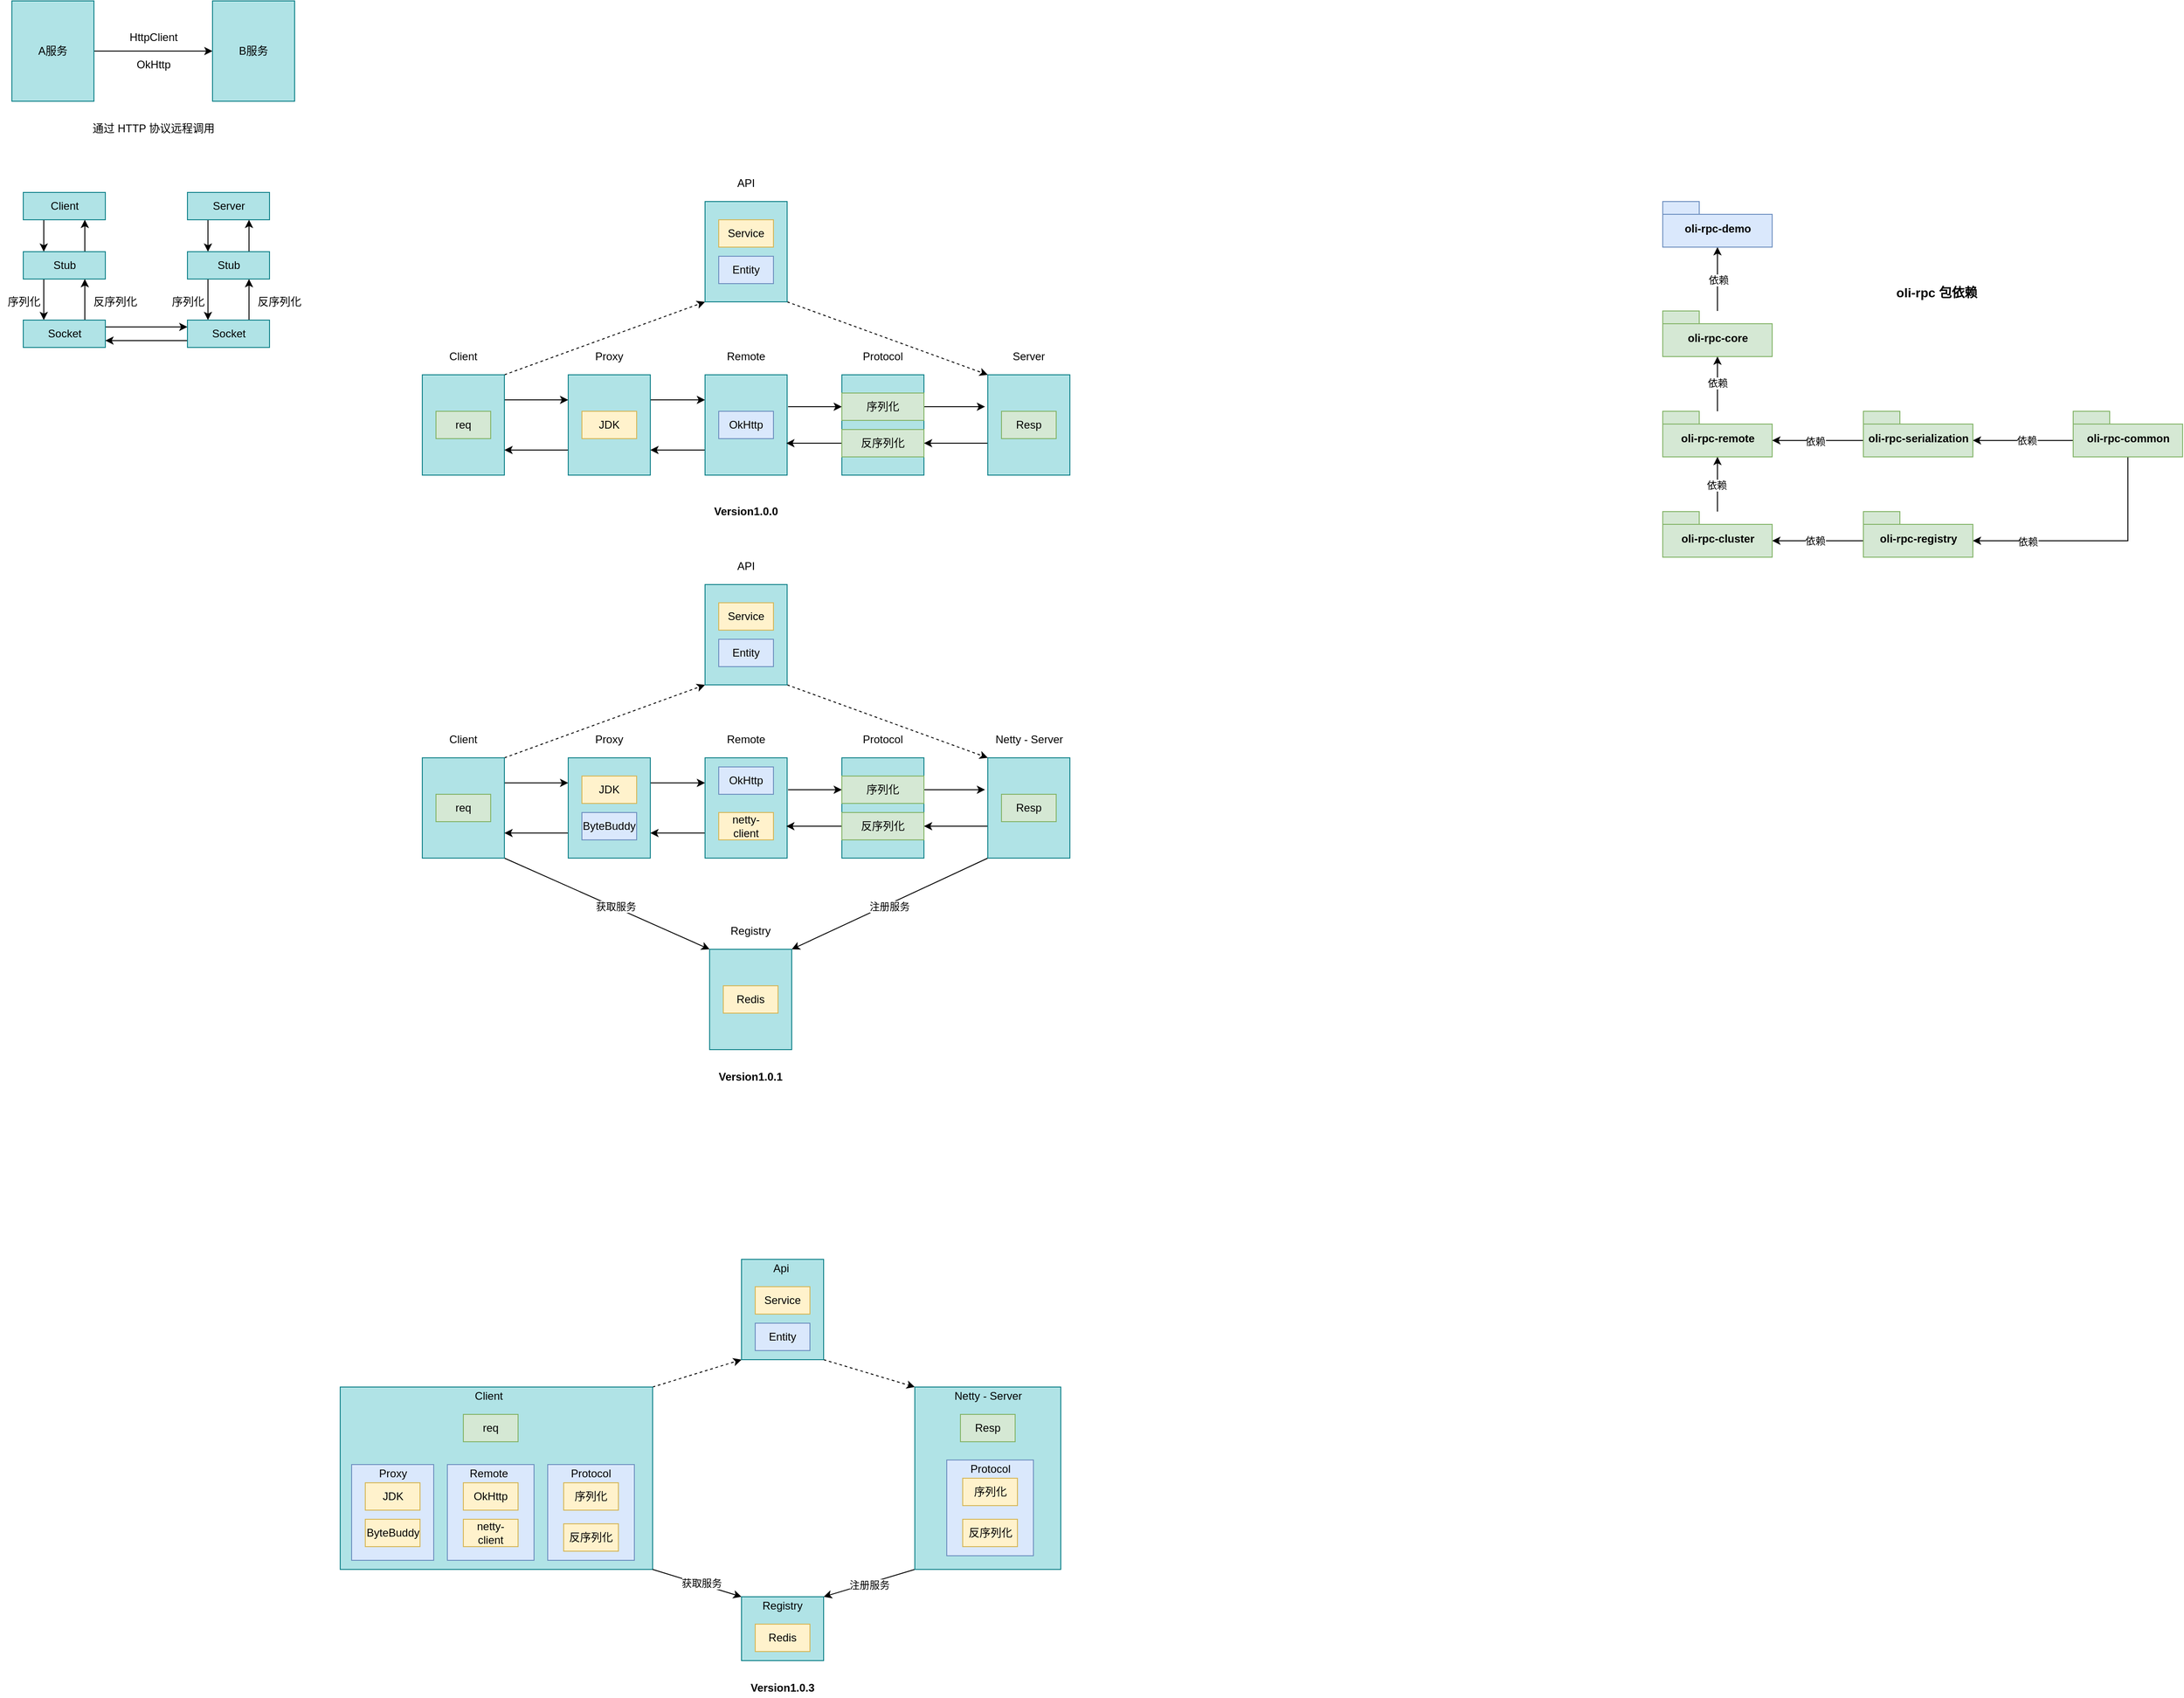 <mxfile version="14.6.13" type="github">
  <diagram id="Ye_1s_PwDqeFsSJ71oEs" name="第 1 页">
    <mxGraphModel dx="4246" dy="620" grid="1" gridSize="10" guides="1" tooltips="1" connect="1" arrows="1" fold="1" page="1" pageScale="1" pageWidth="3300" pageHeight="2339" math="0" shadow="0">
      <root>
        <mxCell id="0" />
        <mxCell id="1" parent="0" />
        <mxCell id="innrkbjN795lYIx9L5WS-31" value="" style="rounded=0;whiteSpace=wrap;html=1;fillColor=#b0e3e6;strokeColor=#0e8088;" parent="1" vertex="1">
          <mxGeometry x="880" y="470" width="90" height="110" as="geometry" />
        </mxCell>
        <mxCell id="innrkbjN795lYIx9L5WS-16" style="edgeStyle=orthogonalEdgeStyle;rounded=0;orthogonalLoop=1;jettySize=auto;html=1;exitX=1;exitY=0.25;exitDx=0;exitDy=0;entryX=0;entryY=0.25;entryDx=0;entryDy=0;" parent="1" source="innrkbjN795lYIx9L5WS-2" target="innrkbjN795lYIx9L5WS-6" edge="1">
          <mxGeometry relative="1" as="geometry" />
        </mxCell>
        <mxCell id="innrkbjN795lYIx9L5WS-51" style="rounded=0;orthogonalLoop=1;jettySize=auto;html=1;exitX=1;exitY=0;exitDx=0;exitDy=0;entryX=0;entryY=1;entryDx=0;entryDy=0;dashed=1;" parent="1" source="innrkbjN795lYIx9L5WS-2" target="innrkbjN795lYIx9L5WS-47" edge="1">
          <mxGeometry relative="1" as="geometry" />
        </mxCell>
        <mxCell id="innrkbjN795lYIx9L5WS-2" value="" style="rounded=0;whiteSpace=wrap;html=1;fillColor=#b0e3e6;strokeColor=#0e8088;" parent="1" vertex="1">
          <mxGeometry x="420" y="470" width="90" height="110" as="geometry" />
        </mxCell>
        <mxCell id="innrkbjN795lYIx9L5WS-4" value="req" style="rounded=0;whiteSpace=wrap;html=1;fillColor=#d5e8d4;strokeColor=#82b366;" parent="1" vertex="1">
          <mxGeometry x="435" y="510" width="60" height="30" as="geometry" />
        </mxCell>
        <mxCell id="innrkbjN795lYIx9L5WS-5" value="Client" style="text;html=1;strokeColor=none;fillColor=none;align=center;verticalAlign=middle;whiteSpace=wrap;rounded=0;" parent="1" vertex="1">
          <mxGeometry x="445" y="440" width="40" height="20" as="geometry" />
        </mxCell>
        <mxCell id="innrkbjN795lYIx9L5WS-17" style="edgeStyle=orthogonalEdgeStyle;rounded=0;orthogonalLoop=1;jettySize=auto;html=1;exitX=1;exitY=0.25;exitDx=0;exitDy=0;entryX=0;entryY=0.25;entryDx=0;entryDy=0;" parent="1" source="innrkbjN795lYIx9L5WS-6" target="innrkbjN795lYIx9L5WS-10" edge="1">
          <mxGeometry relative="1" as="geometry" />
        </mxCell>
        <mxCell id="innrkbjN795lYIx9L5WS-21" style="edgeStyle=orthogonalEdgeStyle;rounded=0;orthogonalLoop=1;jettySize=auto;html=1;exitX=0;exitY=0.75;exitDx=0;exitDy=0;entryX=1;entryY=0.75;entryDx=0;entryDy=0;" parent="1" source="innrkbjN795lYIx9L5WS-6" target="innrkbjN795lYIx9L5WS-2" edge="1">
          <mxGeometry relative="1" as="geometry" />
        </mxCell>
        <mxCell id="innrkbjN795lYIx9L5WS-6" value="" style="rounded=0;whiteSpace=wrap;html=1;fillColor=#b0e3e6;strokeColor=#0e8088;" parent="1" vertex="1">
          <mxGeometry x="580" y="470" width="90" height="110" as="geometry" />
        </mxCell>
        <mxCell id="innrkbjN795lYIx9L5WS-7" value="Proxy" style="text;html=1;strokeColor=none;fillColor=none;align=center;verticalAlign=middle;whiteSpace=wrap;rounded=0;" parent="1" vertex="1">
          <mxGeometry x="605" y="440" width="40" height="20" as="geometry" />
        </mxCell>
        <mxCell id="innrkbjN795lYIx9L5WS-8" value="JDK" style="rounded=0;whiteSpace=wrap;html=1;fillColor=#fff2cc;strokeColor=#d6b656;" parent="1" vertex="1">
          <mxGeometry x="595" y="510" width="60" height="30" as="geometry" />
        </mxCell>
        <mxCell id="innrkbjN795lYIx9L5WS-20" style="edgeStyle=orthogonalEdgeStyle;rounded=0;orthogonalLoop=1;jettySize=auto;html=1;exitX=0;exitY=0.75;exitDx=0;exitDy=0;entryX=1;entryY=0.75;entryDx=0;entryDy=0;" parent="1" source="innrkbjN795lYIx9L5WS-10" target="innrkbjN795lYIx9L5WS-6" edge="1">
          <mxGeometry relative="1" as="geometry" />
        </mxCell>
        <mxCell id="innrkbjN795lYIx9L5WS-33" style="edgeStyle=orthogonalEdgeStyle;rounded=0;orthogonalLoop=1;jettySize=auto;html=1;exitX=1.011;exitY=0.318;exitDx=0;exitDy=0;entryX=0;entryY=0.5;entryDx=0;entryDy=0;exitPerimeter=0;" parent="1" source="innrkbjN795lYIx9L5WS-10" target="innrkbjN795lYIx9L5WS-25" edge="1">
          <mxGeometry relative="1" as="geometry" />
        </mxCell>
        <mxCell id="innrkbjN795lYIx9L5WS-10" value="" style="rounded=0;whiteSpace=wrap;html=1;fillColor=#b0e3e6;strokeColor=#0e8088;" parent="1" vertex="1">
          <mxGeometry x="730" y="470" width="90" height="110" as="geometry" />
        </mxCell>
        <mxCell id="innrkbjN795lYIx9L5WS-11" value="Remote" style="text;html=1;strokeColor=none;fillColor=none;align=center;verticalAlign=middle;whiteSpace=wrap;rounded=0;" parent="1" vertex="1">
          <mxGeometry x="755" y="440" width="40" height="20" as="geometry" />
        </mxCell>
        <mxCell id="innrkbjN795lYIx9L5WS-12" value="OkHttp" style="rounded=0;whiteSpace=wrap;html=1;fillColor=#dae8fc;strokeColor=#6c8ebf;" parent="1" vertex="1">
          <mxGeometry x="745" y="510" width="60" height="30" as="geometry" />
        </mxCell>
        <mxCell id="innrkbjN795lYIx9L5WS-39" style="edgeStyle=orthogonalEdgeStyle;rounded=0;orthogonalLoop=1;jettySize=auto;html=1;exitX=0.011;exitY=0.682;exitDx=0;exitDy=0;entryX=1;entryY=0.5;entryDx=0;entryDy=0;exitPerimeter=0;" parent="1" source="innrkbjN795lYIx9L5WS-13" target="innrkbjN795lYIx9L5WS-26" edge="1">
          <mxGeometry relative="1" as="geometry" />
        </mxCell>
        <mxCell id="innrkbjN795lYIx9L5WS-13" value="" style="rounded=0;whiteSpace=wrap;html=1;fillColor=#b0e3e6;strokeColor=#0e8088;" parent="1" vertex="1">
          <mxGeometry x="1040" y="470" width="90" height="110" as="geometry" />
        </mxCell>
        <mxCell id="innrkbjN795lYIx9L5WS-14" value="Server" style="text;html=1;strokeColor=none;fillColor=none;align=center;verticalAlign=middle;whiteSpace=wrap;rounded=0;" parent="1" vertex="1">
          <mxGeometry x="1065" y="440" width="40" height="20" as="geometry" />
        </mxCell>
        <mxCell id="innrkbjN795lYIx9L5WS-15" value="Resp" style="rounded=0;whiteSpace=wrap;html=1;fillColor=#d5e8d4;strokeColor=#82b366;" parent="1" vertex="1">
          <mxGeometry x="1055" y="510" width="60" height="30" as="geometry" />
        </mxCell>
        <mxCell id="innrkbjN795lYIx9L5WS-40" style="edgeStyle=orthogonalEdgeStyle;rounded=0;orthogonalLoop=1;jettySize=auto;html=1;exitX=1;exitY=0.5;exitDx=0;exitDy=0;entryX=-0.033;entryY=0.318;entryDx=0;entryDy=0;entryPerimeter=0;" parent="1" source="innrkbjN795lYIx9L5WS-25" target="innrkbjN795lYIx9L5WS-13" edge="1">
          <mxGeometry relative="1" as="geometry" />
        </mxCell>
        <mxCell id="innrkbjN795lYIx9L5WS-25" value="序列化" style="rounded=0;whiteSpace=wrap;html=1;fillColor=#d5e8d4;strokeColor=#82b366;" parent="1" vertex="1">
          <mxGeometry x="880" y="490" width="90" height="30" as="geometry" />
        </mxCell>
        <mxCell id="innrkbjN795lYIx9L5WS-36" style="edgeStyle=orthogonalEdgeStyle;rounded=0;orthogonalLoop=1;jettySize=auto;html=1;exitX=0;exitY=0.5;exitDx=0;exitDy=0;entryX=0.989;entryY=0.682;entryDx=0;entryDy=0;entryPerimeter=0;" parent="1" source="innrkbjN795lYIx9L5WS-26" target="innrkbjN795lYIx9L5WS-10" edge="1">
          <mxGeometry relative="1" as="geometry" />
        </mxCell>
        <mxCell id="innrkbjN795lYIx9L5WS-26" value="反序列化" style="rounded=0;whiteSpace=wrap;html=1;fillColor=#d5e8d4;strokeColor=#82b366;" parent="1" vertex="1">
          <mxGeometry x="880" y="530" width="90" height="30" as="geometry" />
        </mxCell>
        <mxCell id="innrkbjN795lYIx9L5WS-41" value="Protocol" style="text;html=1;strokeColor=none;fillColor=none;align=center;verticalAlign=middle;whiteSpace=wrap;rounded=0;" parent="1" vertex="1">
          <mxGeometry x="905" y="440" width="40" height="20" as="geometry" />
        </mxCell>
        <mxCell id="innrkbjN795lYIx9L5WS-42" value="&lt;b&gt;Version1.0.0&lt;/b&gt;" style="text;html=1;strokeColor=none;fillColor=none;align=center;verticalAlign=middle;whiteSpace=wrap;rounded=0;" parent="1" vertex="1">
          <mxGeometry x="740" y="610" width="70" height="20" as="geometry" />
        </mxCell>
        <mxCell id="innrkbjN795lYIx9L5WS-52" style="edgeStyle=none;rounded=0;orthogonalLoop=1;jettySize=auto;html=1;exitX=1;exitY=1;exitDx=0;exitDy=0;entryX=0;entryY=0;entryDx=0;entryDy=0;dashed=1;" parent="1" source="innrkbjN795lYIx9L5WS-47" target="innrkbjN795lYIx9L5WS-13" edge="1">
          <mxGeometry relative="1" as="geometry" />
        </mxCell>
        <mxCell id="innrkbjN795lYIx9L5WS-47" value="" style="rounded=0;whiteSpace=wrap;html=1;fillColor=#b0e3e6;strokeColor=#0e8088;" parent="1" vertex="1">
          <mxGeometry x="730" y="280" width="90" height="110" as="geometry" />
        </mxCell>
        <mxCell id="innrkbjN795lYIx9L5WS-48" value="API" style="text;html=1;strokeColor=none;fillColor=none;align=center;verticalAlign=middle;whiteSpace=wrap;rounded=0;" parent="1" vertex="1">
          <mxGeometry x="755" y="250" width="40" height="20" as="geometry" />
        </mxCell>
        <mxCell id="innrkbjN795lYIx9L5WS-49" value="Service" style="rounded=0;whiteSpace=wrap;html=1;fillColor=#fff2cc;strokeColor=#d6b656;" parent="1" vertex="1">
          <mxGeometry x="745" y="300" width="60" height="30" as="geometry" />
        </mxCell>
        <mxCell id="innrkbjN795lYIx9L5WS-50" value="Entity" style="rounded=0;whiteSpace=wrap;html=1;fillColor=#dae8fc;strokeColor=#6c8ebf;" parent="1" vertex="1">
          <mxGeometry x="745" y="340" width="60" height="30" as="geometry" />
        </mxCell>
        <mxCell id="innrkbjN795lYIx9L5WS-53" value="" style="rounded=0;whiteSpace=wrap;html=1;fillColor=#b0e3e6;strokeColor=#0e8088;" parent="1" vertex="1">
          <mxGeometry x="880" y="890" width="90" height="110" as="geometry" />
        </mxCell>
        <mxCell id="innrkbjN795lYIx9L5WS-54" style="edgeStyle=orthogonalEdgeStyle;rounded=0;orthogonalLoop=1;jettySize=auto;html=1;exitX=1;exitY=0.25;exitDx=0;exitDy=0;entryX=0;entryY=0.25;entryDx=0;entryDy=0;" parent="1" source="innrkbjN795lYIx9L5WS-56" target="innrkbjN795lYIx9L5WS-61" edge="1">
          <mxGeometry relative="1" as="geometry" />
        </mxCell>
        <mxCell id="innrkbjN795lYIx9L5WS-55" style="rounded=0;orthogonalLoop=1;jettySize=auto;html=1;exitX=1;exitY=0;exitDx=0;exitDy=0;entryX=0;entryY=1;entryDx=0;entryDy=0;dashed=1;" parent="1" source="innrkbjN795lYIx9L5WS-56" target="innrkbjN795lYIx9L5WS-80" edge="1">
          <mxGeometry relative="1" as="geometry" />
        </mxCell>
        <mxCell id="innrkbjN795lYIx9L5WS-95" style="edgeStyle=none;rounded=0;orthogonalLoop=1;jettySize=auto;html=1;exitX=1;exitY=1;exitDx=0;exitDy=0;entryX=0;entryY=0;entryDx=0;entryDy=0;" parent="1" source="innrkbjN795lYIx9L5WS-56" target="innrkbjN795lYIx9L5WS-84" edge="1">
          <mxGeometry relative="1" as="geometry" />
        </mxCell>
        <mxCell id="innrkbjN795lYIx9L5WS-96" value="获取服务" style="edgeLabel;html=1;align=center;verticalAlign=middle;resizable=0;points=[];" parent="innrkbjN795lYIx9L5WS-95" vertex="1" connectable="0">
          <mxGeometry x="0.08" y="1" relative="1" as="geometry">
            <mxPoint as="offset" />
          </mxGeometry>
        </mxCell>
        <mxCell id="innrkbjN795lYIx9L5WS-56" value="" style="rounded=0;whiteSpace=wrap;html=1;fillColor=#b0e3e6;strokeColor=#0e8088;" parent="1" vertex="1">
          <mxGeometry x="420" y="890" width="90" height="110" as="geometry" />
        </mxCell>
        <mxCell id="innrkbjN795lYIx9L5WS-57" value="req" style="rounded=0;whiteSpace=wrap;html=1;fillColor=#d5e8d4;strokeColor=#82b366;" parent="1" vertex="1">
          <mxGeometry x="435" y="930" width="60" height="30" as="geometry" />
        </mxCell>
        <mxCell id="innrkbjN795lYIx9L5WS-58" value="Client" style="text;html=1;strokeColor=none;fillColor=none;align=center;verticalAlign=middle;whiteSpace=wrap;rounded=0;" parent="1" vertex="1">
          <mxGeometry x="445" y="860" width="40" height="20" as="geometry" />
        </mxCell>
        <mxCell id="innrkbjN795lYIx9L5WS-59" style="edgeStyle=orthogonalEdgeStyle;rounded=0;orthogonalLoop=1;jettySize=auto;html=1;exitX=1;exitY=0.25;exitDx=0;exitDy=0;entryX=0;entryY=0.25;entryDx=0;entryDy=0;" parent="1" source="innrkbjN795lYIx9L5WS-61" target="innrkbjN795lYIx9L5WS-66" edge="1">
          <mxGeometry relative="1" as="geometry" />
        </mxCell>
        <mxCell id="innrkbjN795lYIx9L5WS-60" style="edgeStyle=orthogonalEdgeStyle;rounded=0;orthogonalLoop=1;jettySize=auto;html=1;exitX=0;exitY=0.75;exitDx=0;exitDy=0;entryX=1;entryY=0.75;entryDx=0;entryDy=0;" parent="1" source="innrkbjN795lYIx9L5WS-61" target="innrkbjN795lYIx9L5WS-56" edge="1">
          <mxGeometry relative="1" as="geometry" />
        </mxCell>
        <mxCell id="innrkbjN795lYIx9L5WS-61" value="" style="rounded=0;whiteSpace=wrap;html=1;fillColor=#b0e3e6;strokeColor=#0e8088;" parent="1" vertex="1">
          <mxGeometry x="580" y="890" width="90" height="110" as="geometry" />
        </mxCell>
        <mxCell id="innrkbjN795lYIx9L5WS-62" value="Proxy" style="text;html=1;strokeColor=none;fillColor=none;align=center;verticalAlign=middle;whiteSpace=wrap;rounded=0;" parent="1" vertex="1">
          <mxGeometry x="605" y="860" width="40" height="20" as="geometry" />
        </mxCell>
        <mxCell id="innrkbjN795lYIx9L5WS-63" value="JDK" style="rounded=0;whiteSpace=wrap;html=1;fillColor=#fff2cc;strokeColor=#d6b656;" parent="1" vertex="1">
          <mxGeometry x="595" y="910" width="60" height="30" as="geometry" />
        </mxCell>
        <mxCell id="innrkbjN795lYIx9L5WS-64" style="edgeStyle=orthogonalEdgeStyle;rounded=0;orthogonalLoop=1;jettySize=auto;html=1;exitX=0;exitY=0.75;exitDx=0;exitDy=0;entryX=1;entryY=0.75;entryDx=0;entryDy=0;" parent="1" source="innrkbjN795lYIx9L5WS-66" target="innrkbjN795lYIx9L5WS-61" edge="1">
          <mxGeometry relative="1" as="geometry" />
        </mxCell>
        <mxCell id="innrkbjN795lYIx9L5WS-65" style="edgeStyle=orthogonalEdgeStyle;rounded=0;orthogonalLoop=1;jettySize=auto;html=1;exitX=1.011;exitY=0.318;exitDx=0;exitDy=0;entryX=0;entryY=0.5;entryDx=0;entryDy=0;exitPerimeter=0;" parent="1" source="innrkbjN795lYIx9L5WS-66" target="innrkbjN795lYIx9L5WS-74" edge="1">
          <mxGeometry relative="1" as="geometry" />
        </mxCell>
        <mxCell id="innrkbjN795lYIx9L5WS-66" value="" style="rounded=0;whiteSpace=wrap;html=1;fillColor=#b0e3e6;strokeColor=#0e8088;" parent="1" vertex="1">
          <mxGeometry x="730" y="890" width="90" height="110" as="geometry" />
        </mxCell>
        <mxCell id="innrkbjN795lYIx9L5WS-67" value="Remote" style="text;html=1;strokeColor=none;fillColor=none;align=center;verticalAlign=middle;whiteSpace=wrap;rounded=0;" parent="1" vertex="1">
          <mxGeometry x="755" y="860" width="40" height="20" as="geometry" />
        </mxCell>
        <mxCell id="innrkbjN795lYIx9L5WS-68" value="OkHttp" style="rounded=0;whiteSpace=wrap;html=1;fillColor=#dae8fc;strokeColor=#6c8ebf;" parent="1" vertex="1">
          <mxGeometry x="745" y="900" width="60" height="30" as="geometry" />
        </mxCell>
        <mxCell id="innrkbjN795lYIx9L5WS-69" style="edgeStyle=orthogonalEdgeStyle;rounded=0;orthogonalLoop=1;jettySize=auto;html=1;exitX=0.011;exitY=0.682;exitDx=0;exitDy=0;entryX=1;entryY=0.5;entryDx=0;entryDy=0;exitPerimeter=0;" parent="1" source="innrkbjN795lYIx9L5WS-70" target="innrkbjN795lYIx9L5WS-76" edge="1">
          <mxGeometry relative="1" as="geometry" />
        </mxCell>
        <mxCell id="innrkbjN795lYIx9L5WS-88" style="edgeStyle=none;rounded=0;orthogonalLoop=1;jettySize=auto;html=1;exitX=0;exitY=1;exitDx=0;exitDy=0;entryX=1;entryY=0;entryDx=0;entryDy=0;" parent="1" source="innrkbjN795lYIx9L5WS-70" target="innrkbjN795lYIx9L5WS-84" edge="1">
          <mxGeometry relative="1" as="geometry" />
        </mxCell>
        <mxCell id="innrkbjN795lYIx9L5WS-89" value="注册服务" style="edgeLabel;html=1;align=center;verticalAlign=middle;resizable=0;points=[];" parent="innrkbjN795lYIx9L5WS-88" vertex="1" connectable="0">
          <mxGeometry x="0.011" y="2" relative="1" as="geometry">
            <mxPoint as="offset" />
          </mxGeometry>
        </mxCell>
        <mxCell id="innrkbjN795lYIx9L5WS-70" value="" style="rounded=0;whiteSpace=wrap;html=1;fillColor=#b0e3e6;strokeColor=#0e8088;" parent="1" vertex="1">
          <mxGeometry x="1040" y="890" width="90" height="110" as="geometry" />
        </mxCell>
        <mxCell id="innrkbjN795lYIx9L5WS-71" value="Netty - Server" style="text;html=1;strokeColor=none;fillColor=none;align=center;verticalAlign=middle;whiteSpace=wrap;rounded=0;" parent="1" vertex="1">
          <mxGeometry x="1027.5" y="860" width="115" height="20" as="geometry" />
        </mxCell>
        <mxCell id="innrkbjN795lYIx9L5WS-72" value="Resp" style="rounded=0;whiteSpace=wrap;html=1;fillColor=#d5e8d4;strokeColor=#82b366;" parent="1" vertex="1">
          <mxGeometry x="1055" y="930" width="60" height="30" as="geometry" />
        </mxCell>
        <mxCell id="innrkbjN795lYIx9L5WS-73" style="edgeStyle=orthogonalEdgeStyle;rounded=0;orthogonalLoop=1;jettySize=auto;html=1;exitX=1;exitY=0.5;exitDx=0;exitDy=0;entryX=-0.033;entryY=0.318;entryDx=0;entryDy=0;entryPerimeter=0;" parent="1" source="innrkbjN795lYIx9L5WS-74" target="innrkbjN795lYIx9L5WS-70" edge="1">
          <mxGeometry relative="1" as="geometry" />
        </mxCell>
        <mxCell id="innrkbjN795lYIx9L5WS-74" value="序列化" style="rounded=0;whiteSpace=wrap;html=1;fillColor=#d5e8d4;strokeColor=#82b366;" parent="1" vertex="1">
          <mxGeometry x="880" y="910" width="90" height="30" as="geometry" />
        </mxCell>
        <mxCell id="innrkbjN795lYIx9L5WS-75" style="edgeStyle=orthogonalEdgeStyle;rounded=0;orthogonalLoop=1;jettySize=auto;html=1;exitX=0;exitY=0.5;exitDx=0;exitDy=0;entryX=0.989;entryY=0.682;entryDx=0;entryDy=0;entryPerimeter=0;" parent="1" source="innrkbjN795lYIx9L5WS-76" target="innrkbjN795lYIx9L5WS-66" edge="1">
          <mxGeometry relative="1" as="geometry" />
        </mxCell>
        <mxCell id="innrkbjN795lYIx9L5WS-76" value="反序列化" style="rounded=0;whiteSpace=wrap;html=1;fillColor=#d5e8d4;strokeColor=#82b366;" parent="1" vertex="1">
          <mxGeometry x="880" y="950" width="90" height="30" as="geometry" />
        </mxCell>
        <mxCell id="innrkbjN795lYIx9L5WS-77" value="Protocol" style="text;html=1;strokeColor=none;fillColor=none;align=center;verticalAlign=middle;whiteSpace=wrap;rounded=0;" parent="1" vertex="1">
          <mxGeometry x="905" y="860" width="40" height="20" as="geometry" />
        </mxCell>
        <mxCell id="innrkbjN795lYIx9L5WS-78" value="&lt;b&gt;Version1.0.1&lt;/b&gt;" style="text;html=1;strokeColor=none;fillColor=none;align=center;verticalAlign=middle;whiteSpace=wrap;rounded=0;" parent="1" vertex="1">
          <mxGeometry x="745" y="1230" width="70" height="20" as="geometry" />
        </mxCell>
        <mxCell id="innrkbjN795lYIx9L5WS-79" style="edgeStyle=none;rounded=0;orthogonalLoop=1;jettySize=auto;html=1;exitX=1;exitY=1;exitDx=0;exitDy=0;entryX=0;entryY=0;entryDx=0;entryDy=0;dashed=1;" parent="1" source="innrkbjN795lYIx9L5WS-80" target="innrkbjN795lYIx9L5WS-70" edge="1">
          <mxGeometry relative="1" as="geometry" />
        </mxCell>
        <mxCell id="innrkbjN795lYIx9L5WS-80" value="" style="rounded=0;whiteSpace=wrap;html=1;fillColor=#b0e3e6;strokeColor=#0e8088;" parent="1" vertex="1">
          <mxGeometry x="730" y="700" width="90" height="110" as="geometry" />
        </mxCell>
        <mxCell id="innrkbjN795lYIx9L5WS-81" value="API" style="text;html=1;strokeColor=none;fillColor=none;align=center;verticalAlign=middle;whiteSpace=wrap;rounded=0;" parent="1" vertex="1">
          <mxGeometry x="755" y="670" width="40" height="20" as="geometry" />
        </mxCell>
        <mxCell id="innrkbjN795lYIx9L5WS-82" value="Service" style="rounded=0;whiteSpace=wrap;html=1;fillColor=#fff2cc;strokeColor=#d6b656;" parent="1" vertex="1">
          <mxGeometry x="745" y="720" width="60" height="30" as="geometry" />
        </mxCell>
        <mxCell id="innrkbjN795lYIx9L5WS-83" value="Entity" style="rounded=0;whiteSpace=wrap;html=1;fillColor=#dae8fc;strokeColor=#6c8ebf;" parent="1" vertex="1">
          <mxGeometry x="745" y="760" width="60" height="30" as="geometry" />
        </mxCell>
        <mxCell id="innrkbjN795lYIx9L5WS-84" value="" style="rounded=0;whiteSpace=wrap;html=1;fillColor=#b0e3e6;strokeColor=#0e8088;" parent="1" vertex="1">
          <mxGeometry x="735" y="1100" width="90" height="110" as="geometry" />
        </mxCell>
        <mxCell id="innrkbjN795lYIx9L5WS-85" value="Redis" style="rounded=0;whiteSpace=wrap;html=1;fillColor=#fff2cc;strokeColor=#d6b656;" parent="1" vertex="1">
          <mxGeometry x="750" y="1140" width="60" height="30" as="geometry" />
        </mxCell>
        <mxCell id="innrkbjN795lYIx9L5WS-87" value="Registry" style="text;html=1;strokeColor=none;fillColor=none;align=center;verticalAlign=middle;whiteSpace=wrap;rounded=0;" parent="1" vertex="1">
          <mxGeometry x="760" y="1070" width="40" height="20" as="geometry" />
        </mxCell>
        <mxCell id="Kn4_Spqop4wsT_ZjCutp-1" value="ByteBuddy" style="rounded=0;whiteSpace=wrap;html=1;fillColor=#dae8fc;strokeColor=#6c8ebf;" parent="1" vertex="1">
          <mxGeometry x="595" y="950" width="60" height="30" as="geometry" />
        </mxCell>
        <mxCell id="7a_XVVSUZz2fKaup08TQ-1" value="netty-client" style="rounded=0;whiteSpace=wrap;html=1;fillColor=#fff2cc;strokeColor=#d6b656;" parent="1" vertex="1">
          <mxGeometry x="745" y="950" width="60" height="30" as="geometry" />
        </mxCell>
        <mxCell id="QBaWxaclSvjvocaoikl4-3" style="rounded=0;orthogonalLoop=1;jettySize=auto;html=1;exitX=1;exitY=0;exitDx=0;exitDy=0;entryX=0;entryY=1;entryDx=0;entryDy=0;dashed=1;" parent="1" source="QBaWxaclSvjvocaoikl4-6" target="QBaWxaclSvjvocaoikl4-32" edge="1">
          <mxGeometry relative="1" as="geometry" />
        </mxCell>
        <mxCell id="QBaWxaclSvjvocaoikl4-20" style="edgeStyle=none;rounded=0;orthogonalLoop=1;jettySize=auto;html=1;exitX=0;exitY=1;exitDx=0;exitDy=0;entryX=1;entryY=0;entryDx=0;entryDy=0;" parent="1" source="QBaWxaclSvjvocaoikl4-22" target="QBaWxaclSvjvocaoikl4-35" edge="1">
          <mxGeometry relative="1" as="geometry" />
        </mxCell>
        <mxCell id="QBaWxaclSvjvocaoikl4-21" value="注册服务" style="edgeLabel;html=1;align=center;verticalAlign=middle;resizable=0;points=[];" parent="QBaWxaclSvjvocaoikl4-20" vertex="1" connectable="0">
          <mxGeometry x="0.011" y="2" relative="1" as="geometry">
            <mxPoint as="offset" />
          </mxGeometry>
        </mxCell>
        <mxCell id="QBaWxaclSvjvocaoikl4-30" value="&lt;b&gt;Version1.0.3&lt;/b&gt;" style="text;html=1;strokeColor=none;fillColor=none;align=center;verticalAlign=middle;whiteSpace=wrap;rounded=0;" parent="1" vertex="1">
          <mxGeometry x="780" y="1900" width="70" height="20" as="geometry" />
        </mxCell>
        <mxCell id="QBaWxaclSvjvocaoikl4-31" style="edgeStyle=none;rounded=0;orthogonalLoop=1;jettySize=auto;html=1;exitX=1;exitY=1;exitDx=0;exitDy=0;entryX=0;entryY=0;entryDx=0;entryDy=0;dashed=1;" parent="1" source="QBaWxaclSvjvocaoikl4-32" target="QBaWxaclSvjvocaoikl4-22" edge="1">
          <mxGeometry relative="1" as="geometry" />
        </mxCell>
        <mxCell id="QBaWxaclSvjvocaoikl4-52" value="" style="group" parent="1" vertex="1" connectable="0">
          <mxGeometry x="330" y="1580" width="342.5" height="200" as="geometry" />
        </mxCell>
        <mxCell id="QBaWxaclSvjvocaoikl4-6" value="" style="rounded=0;whiteSpace=wrap;html=1;fillColor=#b0e3e6;strokeColor=#0e8088;" parent="QBaWxaclSvjvocaoikl4-52" vertex="1">
          <mxGeometry width="342.5" height="200" as="geometry" />
        </mxCell>
        <mxCell id="QBaWxaclSvjvocaoikl4-7" value="req" style="rounded=0;whiteSpace=wrap;html=1;fillColor=#d5e8d4;strokeColor=#82b366;" parent="QBaWxaclSvjvocaoikl4-52" vertex="1">
          <mxGeometry x="135" y="30" width="60" height="30" as="geometry" />
        </mxCell>
        <mxCell id="QBaWxaclSvjvocaoikl4-8" value="Client" style="text;html=1;strokeColor=none;fillColor=none;align=center;verticalAlign=middle;whiteSpace=wrap;rounded=0;" parent="QBaWxaclSvjvocaoikl4-52" vertex="1">
          <mxGeometry x="142.5" width="40" height="20" as="geometry" />
        </mxCell>
        <mxCell id="QBaWxaclSvjvocaoikl4-11" value="" style="rounded=0;whiteSpace=wrap;html=1;fillColor=#dae8fc;strokeColor=#6c8ebf;" parent="QBaWxaclSvjvocaoikl4-52" vertex="1">
          <mxGeometry x="12.5" y="85" width="90" height="105" as="geometry" />
        </mxCell>
        <mxCell id="QBaWxaclSvjvocaoikl4-12" value="Proxy" style="text;html=1;strokeColor=none;fillColor=none;align=center;verticalAlign=middle;whiteSpace=wrap;rounded=0;" parent="QBaWxaclSvjvocaoikl4-52" vertex="1">
          <mxGeometry x="37.5" y="85" width="40" height="20" as="geometry" />
        </mxCell>
        <mxCell id="QBaWxaclSvjvocaoikl4-13" value="JDK" style="rounded=0;whiteSpace=wrap;html=1;fillColor=#fff2cc;strokeColor=#d6b656;" parent="QBaWxaclSvjvocaoikl4-52" vertex="1">
          <mxGeometry x="27.5" y="105" width="60" height="30" as="geometry" />
        </mxCell>
        <mxCell id="QBaWxaclSvjvocaoikl4-16" value="" style="rounded=0;whiteSpace=wrap;html=1;fillColor=#dae8fc;strokeColor=#6c8ebf;" parent="QBaWxaclSvjvocaoikl4-52" vertex="1">
          <mxGeometry x="117.5" y="85" width="95" height="105" as="geometry" />
        </mxCell>
        <mxCell id="QBaWxaclSvjvocaoikl4-17" value="Remote" style="text;html=1;strokeColor=none;fillColor=none;align=center;verticalAlign=middle;whiteSpace=wrap;rounded=0;" parent="QBaWxaclSvjvocaoikl4-52" vertex="1">
          <mxGeometry x="142.5" y="85" width="40" height="20" as="geometry" />
        </mxCell>
        <mxCell id="QBaWxaclSvjvocaoikl4-18" value="OkHttp" style="rounded=0;whiteSpace=wrap;html=1;fillColor=#fff2cc;strokeColor=#d6b656;" parent="QBaWxaclSvjvocaoikl4-52" vertex="1">
          <mxGeometry x="135" y="105" width="60" height="30" as="geometry" />
        </mxCell>
        <mxCell id="QBaWxaclSvjvocaoikl4-38" value="ByteBuddy" style="rounded=0;whiteSpace=wrap;html=1;fillColor=#fff2cc;strokeColor=#d6b656;" parent="QBaWxaclSvjvocaoikl4-52" vertex="1">
          <mxGeometry x="27.5" y="145" width="60" height="30" as="geometry" />
        </mxCell>
        <mxCell id="QBaWxaclSvjvocaoikl4-39" value="netty-client" style="rounded=0;whiteSpace=wrap;html=1;fillColor=#fff2cc;strokeColor=#d6b656;" parent="QBaWxaclSvjvocaoikl4-52" vertex="1">
          <mxGeometry x="135" y="145" width="60" height="30" as="geometry" />
        </mxCell>
        <mxCell id="QBaWxaclSvjvocaoikl4-51" value="" style="group" parent="QBaWxaclSvjvocaoikl4-52" vertex="1" connectable="0">
          <mxGeometry x="227.5" y="85" width="95" height="105" as="geometry" />
        </mxCell>
        <mxCell id="QBaWxaclSvjvocaoikl4-48" value="" style="rounded=0;whiteSpace=wrap;html=1;fillColor=#dae8fc;strokeColor=#6c8ebf;" parent="QBaWxaclSvjvocaoikl4-51" vertex="1">
          <mxGeometry width="95" height="105" as="geometry" />
        </mxCell>
        <mxCell id="QBaWxaclSvjvocaoikl4-49" value="序列化" style="rounded=0;whiteSpace=wrap;html=1;fillColor=#fff2cc;strokeColor=#d6b656;" parent="QBaWxaclSvjvocaoikl4-51" vertex="1">
          <mxGeometry x="17.5" y="20" width="60" height="30" as="geometry" />
        </mxCell>
        <mxCell id="QBaWxaclSvjvocaoikl4-50" value="反序列化" style="rounded=0;whiteSpace=wrap;html=1;fillColor=#fff2cc;strokeColor=#d6b656;" parent="QBaWxaclSvjvocaoikl4-51" vertex="1">
          <mxGeometry x="17.5" y="65" width="60" height="30" as="geometry" />
        </mxCell>
        <mxCell id="QBaWxaclSvjvocaoikl4-47" value="Protocol" style="text;html=1;strokeColor=none;fillColor=none;align=center;verticalAlign=middle;whiteSpace=wrap;rounded=0;" parent="QBaWxaclSvjvocaoikl4-51" vertex="1">
          <mxGeometry x="27.5" width="40" height="20" as="geometry" />
        </mxCell>
        <mxCell id="QBaWxaclSvjvocaoikl4-4" style="edgeStyle=none;rounded=0;orthogonalLoop=1;jettySize=auto;html=1;exitX=1;exitY=1;exitDx=0;exitDy=0;entryX=0;entryY=0;entryDx=0;entryDy=0;" parent="1" source="QBaWxaclSvjvocaoikl4-6" target="QBaWxaclSvjvocaoikl4-35" edge="1">
          <mxGeometry relative="1" as="geometry" />
        </mxCell>
        <mxCell id="QBaWxaclSvjvocaoikl4-5" value="获取服务" style="edgeLabel;html=1;align=center;verticalAlign=middle;resizable=0;points=[];" parent="QBaWxaclSvjvocaoikl4-4" vertex="1" connectable="0">
          <mxGeometry x="0.08" y="1" relative="1" as="geometry">
            <mxPoint as="offset" />
          </mxGeometry>
        </mxCell>
        <mxCell id="QBaWxaclSvjvocaoikl4-59" value="" style="group" parent="1" vertex="1" connectable="0">
          <mxGeometry x="960" y="1580" width="160" height="200" as="geometry" />
        </mxCell>
        <mxCell id="QBaWxaclSvjvocaoikl4-22" value="" style="rounded=0;whiteSpace=wrap;html=1;fillColor=#b0e3e6;strokeColor=#0e8088;" parent="QBaWxaclSvjvocaoikl4-59" vertex="1">
          <mxGeometry width="160" height="200" as="geometry" />
        </mxCell>
        <mxCell id="QBaWxaclSvjvocaoikl4-23" value="Netty - Server" style="text;html=1;strokeColor=none;fillColor=none;align=center;verticalAlign=middle;whiteSpace=wrap;rounded=0;" parent="QBaWxaclSvjvocaoikl4-59" vertex="1">
          <mxGeometry x="22.5" width="115" height="20" as="geometry" />
        </mxCell>
        <mxCell id="QBaWxaclSvjvocaoikl4-24" value="Resp" style="rounded=0;whiteSpace=wrap;html=1;fillColor=#d5e8d4;strokeColor=#82b366;" parent="QBaWxaclSvjvocaoikl4-59" vertex="1">
          <mxGeometry x="50" y="30" width="60" height="30" as="geometry" />
        </mxCell>
        <mxCell id="QBaWxaclSvjvocaoikl4-54" value="" style="group" parent="QBaWxaclSvjvocaoikl4-59" vertex="1" connectable="0">
          <mxGeometry x="35" y="80" width="95" height="105" as="geometry" />
        </mxCell>
        <mxCell id="QBaWxaclSvjvocaoikl4-55" value="" style="rounded=0;whiteSpace=wrap;html=1;fillColor=#dae8fc;strokeColor=#6c8ebf;" parent="QBaWxaclSvjvocaoikl4-54" vertex="1">
          <mxGeometry width="95" height="105" as="geometry" />
        </mxCell>
        <mxCell id="QBaWxaclSvjvocaoikl4-56" value="序列化" style="rounded=0;whiteSpace=wrap;html=1;fillColor=#fff2cc;strokeColor=#d6b656;" parent="QBaWxaclSvjvocaoikl4-54" vertex="1">
          <mxGeometry x="17.5" y="20" width="60" height="30" as="geometry" />
        </mxCell>
        <mxCell id="QBaWxaclSvjvocaoikl4-57" value="反序列化" style="rounded=0;whiteSpace=wrap;html=1;fillColor=#fff2cc;strokeColor=#d6b656;" parent="QBaWxaclSvjvocaoikl4-54" vertex="1">
          <mxGeometry x="17.5" y="65" width="60" height="30" as="geometry" />
        </mxCell>
        <mxCell id="QBaWxaclSvjvocaoikl4-58" value="Protocol" style="text;html=1;strokeColor=none;fillColor=none;align=center;verticalAlign=middle;whiteSpace=wrap;rounded=0;" parent="QBaWxaclSvjvocaoikl4-54" vertex="1">
          <mxGeometry x="27.5" width="40" height="20" as="geometry" />
        </mxCell>
        <mxCell id="QBaWxaclSvjvocaoikl4-61" value="" style="group" parent="1" vertex="1" connectable="0">
          <mxGeometry x="770" y="1440" width="90" height="110" as="geometry" />
        </mxCell>
        <mxCell id="QBaWxaclSvjvocaoikl4-32" value="" style="rounded=0;whiteSpace=wrap;html=1;fillColor=#b0e3e6;strokeColor=#0e8088;" parent="QBaWxaclSvjvocaoikl4-61" vertex="1">
          <mxGeometry width="90" height="110" as="geometry" />
        </mxCell>
        <mxCell id="QBaWxaclSvjvocaoikl4-33" value="Service" style="rounded=0;whiteSpace=wrap;html=1;fillColor=#fff2cc;strokeColor=#d6b656;" parent="QBaWxaclSvjvocaoikl4-61" vertex="1">
          <mxGeometry x="15" y="30" width="60" height="30" as="geometry" />
        </mxCell>
        <mxCell id="QBaWxaclSvjvocaoikl4-34" value="Entity" style="rounded=0;whiteSpace=wrap;html=1;fillColor=#dae8fc;strokeColor=#6c8ebf;" parent="QBaWxaclSvjvocaoikl4-61" vertex="1">
          <mxGeometry x="15" y="70" width="60" height="30" as="geometry" />
        </mxCell>
        <mxCell id="QBaWxaclSvjvocaoikl4-60" value="Api" style="text;html=1;align=center;verticalAlign=middle;resizable=0;points=[];autosize=1;strokeColor=none;" parent="QBaWxaclSvjvocaoikl4-61" vertex="1">
          <mxGeometry x="27.5" width="30" height="20" as="geometry" />
        </mxCell>
        <mxCell id="QBaWxaclSvjvocaoikl4-62" value="" style="group" parent="1" vertex="1" connectable="0">
          <mxGeometry x="770" y="1810" width="90" height="70" as="geometry" />
        </mxCell>
        <mxCell id="QBaWxaclSvjvocaoikl4-35" value="" style="rounded=0;whiteSpace=wrap;html=1;fillColor=#b0e3e6;strokeColor=#0e8088;" parent="QBaWxaclSvjvocaoikl4-62" vertex="1">
          <mxGeometry width="90" height="70" as="geometry" />
        </mxCell>
        <mxCell id="QBaWxaclSvjvocaoikl4-36" value="Redis" style="rounded=0;whiteSpace=wrap;html=1;fillColor=#fff2cc;strokeColor=#d6b656;" parent="QBaWxaclSvjvocaoikl4-62" vertex="1">
          <mxGeometry x="15" y="30" width="60" height="30" as="geometry" />
        </mxCell>
        <mxCell id="QBaWxaclSvjvocaoikl4-37" value="Registry" style="text;html=1;strokeColor=none;fillColor=none;align=center;verticalAlign=middle;whiteSpace=wrap;rounded=0;" parent="QBaWxaclSvjvocaoikl4-62" vertex="1">
          <mxGeometry x="25" width="40" height="20" as="geometry" />
        </mxCell>
        <mxCell id="VZpGVQRT_bhyU681DGQQ-1" style="edgeStyle=orthogonalEdgeStyle;rounded=0;orthogonalLoop=1;jettySize=auto;html=1;exitX=0;exitY=0;exitDx=0;exitDy=32;exitPerimeter=0;entryX=0;entryY=0;entryDx=120;entryDy=32;entryPerimeter=0;" parent="1" source="imjMCaDLdFiwxpezGP4K-6" target="imjMCaDLdFiwxpezGP4K-11" edge="1">
          <mxGeometry relative="1" as="geometry" />
        </mxCell>
        <mxCell id="VZpGVQRT_bhyU681DGQQ-2" value="依赖" style="edgeLabel;html=1;align=center;verticalAlign=middle;resizable=0;points=[];" parent="VZpGVQRT_bhyU681DGQQ-1" vertex="1" connectable="0">
          <mxGeometry x="-0.073" relative="1" as="geometry">
            <mxPoint as="offset" />
          </mxGeometry>
        </mxCell>
        <mxCell id="NrgqG0q5ohJ4NwaWH3RY-4" style="edgeStyle=orthogonalEdgeStyle;rounded=0;orthogonalLoop=1;jettySize=auto;html=1;entryX=0;entryY=0;entryDx=120;entryDy=32;entryPerimeter=0;" edge="1" parent="1" source="imjMCaDLdFiwxpezGP4K-6" target="imjMCaDLdFiwxpezGP4K-9">
          <mxGeometry relative="1" as="geometry">
            <Array as="points">
              <mxPoint x="2290" y="652" />
            </Array>
          </mxGeometry>
        </mxCell>
        <mxCell id="NrgqG0q5ohJ4NwaWH3RY-5" value="依赖" style="edgeLabel;html=1;align=center;verticalAlign=middle;resizable=0;points=[];" vertex="1" connectable="0" parent="NrgqG0q5ohJ4NwaWH3RY-4">
          <mxGeometry x="0.542" y="1" relative="1" as="geometry">
            <mxPoint as="offset" />
          </mxGeometry>
        </mxCell>
        <mxCell id="imjMCaDLdFiwxpezGP4K-6" value="oli-rpc-common" style="shape=folder;fontStyle=1;spacingTop=10;tabWidth=40;tabHeight=14;tabPosition=left;html=1;fillColor=#d5e8d4;strokeColor=#82b366;" parent="1" vertex="1">
          <mxGeometry x="2230" y="510" width="120" height="50" as="geometry" />
        </mxCell>
        <mxCell id="VZpGVQRT_bhyU681DGQQ-11" value="" style="edgeStyle=orthogonalEdgeStyle;rounded=0;orthogonalLoop=1;jettySize=auto;html=1;" parent="1" source="imjMCaDLdFiwxpezGP4K-7" target="imjMCaDLdFiwxpezGP4K-8" edge="1">
          <mxGeometry relative="1" as="geometry" />
        </mxCell>
        <mxCell id="VZpGVQRT_bhyU681DGQQ-12" value="依赖" style="edgeLabel;html=1;align=center;verticalAlign=middle;resizable=0;points=[];" parent="VZpGVQRT_bhyU681DGQQ-11" vertex="1" connectable="0">
          <mxGeometry x="-0.025" y="-1" relative="1" as="geometry">
            <mxPoint as="offset" />
          </mxGeometry>
        </mxCell>
        <mxCell id="imjMCaDLdFiwxpezGP4K-7" value="oli-rpc-core" style="shape=folder;fontStyle=1;spacingTop=10;tabWidth=40;tabHeight=14;tabPosition=left;html=1;fillColor=#d5e8d4;strokeColor=#82b366;" parent="1" vertex="1">
          <mxGeometry x="1780" y="400" width="120" height="50" as="geometry" />
        </mxCell>
        <mxCell id="imjMCaDLdFiwxpezGP4K-8" value="oli-rpc-demo" style="shape=folder;fontStyle=1;spacingTop=10;tabWidth=40;tabHeight=14;tabPosition=left;html=1;fillColor=#dae8fc;strokeColor=#6c8ebf;" parent="1" vertex="1">
          <mxGeometry x="1780" y="280" width="120" height="50" as="geometry" />
        </mxCell>
        <mxCell id="NrgqG0q5ohJ4NwaWH3RY-6" style="edgeStyle=orthogonalEdgeStyle;rounded=0;orthogonalLoop=1;jettySize=auto;html=1;exitX=0;exitY=0;exitDx=0;exitDy=32;exitPerimeter=0;entryX=0;entryY=0;entryDx=120;entryDy=32;entryPerimeter=0;" edge="1" parent="1" source="imjMCaDLdFiwxpezGP4K-9" target="NrgqG0q5ohJ4NwaWH3RY-3">
          <mxGeometry relative="1" as="geometry" />
        </mxCell>
        <mxCell id="NrgqG0q5ohJ4NwaWH3RY-7" value="依赖" style="edgeLabel;html=1;align=center;verticalAlign=middle;resizable=0;points=[];" vertex="1" connectable="0" parent="NrgqG0q5ohJ4NwaWH3RY-6">
          <mxGeometry x="0.06" relative="1" as="geometry">
            <mxPoint as="offset" />
          </mxGeometry>
        </mxCell>
        <mxCell id="imjMCaDLdFiwxpezGP4K-9" value="oli-rpc-registry" style="shape=folder;fontStyle=1;spacingTop=10;tabWidth=40;tabHeight=14;tabPosition=left;html=1;fillColor=#d5e8d4;strokeColor=#82b366;" parent="1" vertex="1">
          <mxGeometry x="2000" y="620" width="120" height="50" as="geometry" />
        </mxCell>
        <mxCell id="VZpGVQRT_bhyU681DGQQ-9" style="edgeStyle=orthogonalEdgeStyle;rounded=0;orthogonalLoop=1;jettySize=auto;html=1;entryX=0.5;entryY=1;entryDx=0;entryDy=0;entryPerimeter=0;" parent="1" source="imjMCaDLdFiwxpezGP4K-10" target="imjMCaDLdFiwxpezGP4K-7" edge="1">
          <mxGeometry relative="1" as="geometry" />
        </mxCell>
        <mxCell id="VZpGVQRT_bhyU681DGQQ-10" value="依赖" style="edgeLabel;html=1;align=center;verticalAlign=middle;resizable=0;points=[];" parent="VZpGVQRT_bhyU681DGQQ-9" vertex="1" connectable="0">
          <mxGeometry x="0.044" relative="1" as="geometry">
            <mxPoint as="offset" />
          </mxGeometry>
        </mxCell>
        <mxCell id="imjMCaDLdFiwxpezGP4K-10" value="oli-rpc-remote" style="shape=folder;fontStyle=1;spacingTop=10;tabWidth=40;tabHeight=14;tabPosition=left;html=1;fillColor=#d5e8d4;strokeColor=#82b366;" parent="1" vertex="1">
          <mxGeometry x="1780" y="510" width="120" height="50" as="geometry" />
        </mxCell>
        <mxCell id="VZpGVQRT_bhyU681DGQQ-5" style="edgeStyle=orthogonalEdgeStyle;rounded=0;orthogonalLoop=1;jettySize=auto;html=1;exitX=0;exitY=0;exitDx=0;exitDy=32;exitPerimeter=0;entryX=0;entryY=0;entryDx=120;entryDy=32;entryPerimeter=0;" parent="1" source="imjMCaDLdFiwxpezGP4K-11" target="imjMCaDLdFiwxpezGP4K-10" edge="1">
          <mxGeometry relative="1" as="geometry" />
        </mxCell>
        <mxCell id="VZpGVQRT_bhyU681DGQQ-6" value="依赖" style="edgeLabel;html=1;align=center;verticalAlign=middle;resizable=0;points=[];" parent="VZpGVQRT_bhyU681DGQQ-5" vertex="1" connectable="0">
          <mxGeometry x="0.062" y="1" relative="1" as="geometry">
            <mxPoint as="offset" />
          </mxGeometry>
        </mxCell>
        <mxCell id="imjMCaDLdFiwxpezGP4K-11" value="oli-rpc-serialization" style="shape=folder;fontStyle=1;spacingTop=10;tabWidth=40;tabHeight=14;tabPosition=left;html=1;fillColor=#d5e8d4;strokeColor=#82b366;" parent="1" vertex="1">
          <mxGeometry x="2000" y="510" width="120" height="50" as="geometry" />
        </mxCell>
        <mxCell id="imjMCaDLdFiwxpezGP4K-27" value="&lt;b&gt;&lt;font style=&quot;font-size: 14px&quot;&gt;oli-rpc 包依赖&lt;/font&gt;&lt;/b&gt;" style="text;html=1;align=center;verticalAlign=middle;resizable=0;points=[];autosize=1;strokeColor=none;" parent="1" vertex="1">
          <mxGeometry x="2030" y="370" width="100" height="20" as="geometry" />
        </mxCell>
        <mxCell id="51Pn8MabwnhDhPM3duPa-3" style="edgeStyle=orthogonalEdgeStyle;rounded=0;orthogonalLoop=1;jettySize=auto;html=1;exitX=1;exitY=0.5;exitDx=0;exitDy=0;entryX=0;entryY=0.5;entryDx=0;entryDy=0;" parent="1" source="51Pn8MabwnhDhPM3duPa-1" target="51Pn8MabwnhDhPM3duPa-2" edge="1">
          <mxGeometry relative="1" as="geometry" />
        </mxCell>
        <mxCell id="51Pn8MabwnhDhPM3duPa-1" value="A服务" style="rounded=0;whiteSpace=wrap;html=1;fillColor=#b0e3e6;strokeColor=#0e8088;" parent="1" vertex="1">
          <mxGeometry x="-30" y="60" width="90" height="110" as="geometry" />
        </mxCell>
        <mxCell id="51Pn8MabwnhDhPM3duPa-2" value="B服务" style="rounded=0;whiteSpace=wrap;html=1;fillColor=#b0e3e6;strokeColor=#0e8088;" parent="1" vertex="1">
          <mxGeometry x="190" y="60" width="90" height="110" as="geometry" />
        </mxCell>
        <mxCell id="51Pn8MabwnhDhPM3duPa-5" value="HttpClient" style="text;html=1;align=center;verticalAlign=middle;resizable=0;points=[];autosize=1;strokeColor=none;" parent="1" vertex="1">
          <mxGeometry x="90" y="90" width="70" height="20" as="geometry" />
        </mxCell>
        <mxCell id="51Pn8MabwnhDhPM3duPa-6" value="OkHttp&lt;br&gt;" style="text;html=1;align=center;verticalAlign=middle;resizable=0;points=[];autosize=1;strokeColor=none;" parent="1" vertex="1">
          <mxGeometry x="100" y="120" width="50" height="20" as="geometry" />
        </mxCell>
        <mxCell id="51Pn8MabwnhDhPM3duPa-7" value="通过 HTTP 协议远程调用" style="text;html=1;align=center;verticalAlign=middle;resizable=0;points=[];autosize=1;strokeColor=none;" parent="1" vertex="1">
          <mxGeometry x="50" y="190" width="150" height="20" as="geometry" />
        </mxCell>
        <mxCell id="51Pn8MabwnhDhPM3duPa-17" style="edgeStyle=orthogonalEdgeStyle;rounded=0;orthogonalLoop=1;jettySize=auto;html=1;exitX=0.25;exitY=1;exitDx=0;exitDy=0;entryX=0.25;entryY=0;entryDx=0;entryDy=0;" parent="1" source="51Pn8MabwnhDhPM3duPa-14" target="51Pn8MabwnhDhPM3duPa-15" edge="1">
          <mxGeometry relative="1" as="geometry" />
        </mxCell>
        <mxCell id="51Pn8MabwnhDhPM3duPa-14" value="Client" style="rounded=0;whiteSpace=wrap;html=1;fillColor=#b0e3e6;strokeColor=#0e8088;" parent="1" vertex="1">
          <mxGeometry x="-17.5" y="270" width="90" height="30" as="geometry" />
        </mxCell>
        <mxCell id="51Pn8MabwnhDhPM3duPa-18" style="edgeStyle=orthogonalEdgeStyle;rounded=0;orthogonalLoop=1;jettySize=auto;html=1;exitX=0.75;exitY=0;exitDx=0;exitDy=0;entryX=0.75;entryY=1;entryDx=0;entryDy=0;" parent="1" source="51Pn8MabwnhDhPM3duPa-15" target="51Pn8MabwnhDhPM3duPa-14" edge="1">
          <mxGeometry relative="1" as="geometry" />
        </mxCell>
        <mxCell id="51Pn8MabwnhDhPM3duPa-19" style="edgeStyle=orthogonalEdgeStyle;rounded=0;orthogonalLoop=1;jettySize=auto;html=1;exitX=0.25;exitY=1;exitDx=0;exitDy=0;entryX=0.25;entryY=0;entryDx=0;entryDy=0;" parent="1" source="51Pn8MabwnhDhPM3duPa-15" target="51Pn8MabwnhDhPM3duPa-16" edge="1">
          <mxGeometry relative="1" as="geometry" />
        </mxCell>
        <mxCell id="51Pn8MabwnhDhPM3duPa-15" value="Stub" style="rounded=0;whiteSpace=wrap;html=1;fillColor=#b0e3e6;strokeColor=#0e8088;" parent="1" vertex="1">
          <mxGeometry x="-17.5" y="335" width="90" height="30" as="geometry" />
        </mxCell>
        <mxCell id="51Pn8MabwnhDhPM3duPa-20" style="edgeStyle=orthogonalEdgeStyle;rounded=0;orthogonalLoop=1;jettySize=auto;html=1;exitX=0.75;exitY=0;exitDx=0;exitDy=0;entryX=0.75;entryY=1;entryDx=0;entryDy=0;" parent="1" source="51Pn8MabwnhDhPM3duPa-16" target="51Pn8MabwnhDhPM3duPa-15" edge="1">
          <mxGeometry relative="1" as="geometry" />
        </mxCell>
        <mxCell id="51Pn8MabwnhDhPM3duPa-35" style="edgeStyle=orthogonalEdgeStyle;rounded=0;orthogonalLoop=1;jettySize=auto;html=1;exitX=1;exitY=0.25;exitDx=0;exitDy=0;entryX=0;entryY=0.25;entryDx=0;entryDy=0;" parent="1" source="51Pn8MabwnhDhPM3duPa-16" target="51Pn8MabwnhDhPM3duPa-32" edge="1">
          <mxGeometry relative="1" as="geometry" />
        </mxCell>
        <mxCell id="51Pn8MabwnhDhPM3duPa-16" value="Socket" style="rounded=0;whiteSpace=wrap;html=1;fillColor=#b0e3e6;strokeColor=#0e8088;" parent="1" vertex="1">
          <mxGeometry x="-17.5" y="410" width="90" height="30" as="geometry" />
        </mxCell>
        <mxCell id="51Pn8MabwnhDhPM3duPa-23" value="序列化" style="text;html=1;align=center;verticalAlign=middle;resizable=0;points=[];autosize=1;strokeColor=none;" parent="1" vertex="1">
          <mxGeometry x="-42.5" y="380" width="50" height="20" as="geometry" />
        </mxCell>
        <mxCell id="51Pn8MabwnhDhPM3duPa-24" value="反序列化" style="text;html=1;align=center;verticalAlign=middle;resizable=0;points=[];autosize=1;strokeColor=none;" parent="1" vertex="1">
          <mxGeometry x="52.5" y="380" width="60" height="20" as="geometry" />
        </mxCell>
        <mxCell id="51Pn8MabwnhDhPM3duPa-26" style="edgeStyle=orthogonalEdgeStyle;rounded=0;orthogonalLoop=1;jettySize=auto;html=1;exitX=0.25;exitY=1;exitDx=0;exitDy=0;entryX=0.25;entryY=0;entryDx=0;entryDy=0;" parent="1" source="51Pn8MabwnhDhPM3duPa-27" target="51Pn8MabwnhDhPM3duPa-30" edge="1">
          <mxGeometry relative="1" as="geometry" />
        </mxCell>
        <mxCell id="51Pn8MabwnhDhPM3duPa-27" value="Server" style="rounded=0;whiteSpace=wrap;html=1;fillColor=#b0e3e6;strokeColor=#0e8088;" parent="1" vertex="1">
          <mxGeometry x="162.5" y="270" width="90" height="30" as="geometry" />
        </mxCell>
        <mxCell id="51Pn8MabwnhDhPM3duPa-28" style="edgeStyle=orthogonalEdgeStyle;rounded=0;orthogonalLoop=1;jettySize=auto;html=1;exitX=0.75;exitY=0;exitDx=0;exitDy=0;entryX=0.75;entryY=1;entryDx=0;entryDy=0;" parent="1" source="51Pn8MabwnhDhPM3duPa-30" target="51Pn8MabwnhDhPM3duPa-27" edge="1">
          <mxGeometry relative="1" as="geometry" />
        </mxCell>
        <mxCell id="51Pn8MabwnhDhPM3duPa-29" style="edgeStyle=orthogonalEdgeStyle;rounded=0;orthogonalLoop=1;jettySize=auto;html=1;exitX=0.25;exitY=1;exitDx=0;exitDy=0;entryX=0.25;entryY=0;entryDx=0;entryDy=0;" parent="1" source="51Pn8MabwnhDhPM3duPa-30" target="51Pn8MabwnhDhPM3duPa-32" edge="1">
          <mxGeometry relative="1" as="geometry" />
        </mxCell>
        <mxCell id="51Pn8MabwnhDhPM3duPa-30" value="Stub" style="rounded=0;whiteSpace=wrap;html=1;fillColor=#b0e3e6;strokeColor=#0e8088;" parent="1" vertex="1">
          <mxGeometry x="162.5" y="335" width="90" height="30" as="geometry" />
        </mxCell>
        <mxCell id="51Pn8MabwnhDhPM3duPa-31" style="edgeStyle=orthogonalEdgeStyle;rounded=0;orthogonalLoop=1;jettySize=auto;html=1;exitX=0.75;exitY=0;exitDx=0;exitDy=0;entryX=0.75;entryY=1;entryDx=0;entryDy=0;" parent="1" source="51Pn8MabwnhDhPM3duPa-32" target="51Pn8MabwnhDhPM3duPa-30" edge="1">
          <mxGeometry relative="1" as="geometry" />
        </mxCell>
        <mxCell id="51Pn8MabwnhDhPM3duPa-36" style="edgeStyle=orthogonalEdgeStyle;rounded=0;orthogonalLoop=1;jettySize=auto;html=1;exitX=0;exitY=0.75;exitDx=0;exitDy=0;entryX=1;entryY=0.75;entryDx=0;entryDy=0;" parent="1" source="51Pn8MabwnhDhPM3duPa-32" target="51Pn8MabwnhDhPM3duPa-16" edge="1">
          <mxGeometry relative="1" as="geometry" />
        </mxCell>
        <mxCell id="51Pn8MabwnhDhPM3duPa-32" value="Socket" style="rounded=0;whiteSpace=wrap;html=1;fillColor=#b0e3e6;strokeColor=#0e8088;" parent="1" vertex="1">
          <mxGeometry x="162.5" y="410" width="90" height="30" as="geometry" />
        </mxCell>
        <mxCell id="51Pn8MabwnhDhPM3duPa-33" value="序列化" style="text;html=1;align=center;verticalAlign=middle;resizable=0;points=[];autosize=1;strokeColor=none;" parent="1" vertex="1">
          <mxGeometry x="137.5" y="380" width="50" height="20" as="geometry" />
        </mxCell>
        <mxCell id="51Pn8MabwnhDhPM3duPa-34" value="反序列化" style="text;html=1;align=center;verticalAlign=middle;resizable=0;points=[];autosize=1;strokeColor=none;" parent="1" vertex="1">
          <mxGeometry x="232.5" y="380" width="60" height="20" as="geometry" />
        </mxCell>
        <mxCell id="NrgqG0q5ohJ4NwaWH3RY-8" value="" style="edgeStyle=orthogonalEdgeStyle;rounded=0;orthogonalLoop=1;jettySize=auto;html=1;" edge="1" parent="1" source="NrgqG0q5ohJ4NwaWH3RY-3" target="imjMCaDLdFiwxpezGP4K-10">
          <mxGeometry relative="1" as="geometry" />
        </mxCell>
        <mxCell id="NrgqG0q5ohJ4NwaWH3RY-9" value="依赖" style="edgeLabel;html=1;align=center;verticalAlign=middle;resizable=0;points=[];" vertex="1" connectable="0" parent="NrgqG0q5ohJ4NwaWH3RY-8">
          <mxGeometry x="-0.033" y="1" relative="1" as="geometry">
            <mxPoint as="offset" />
          </mxGeometry>
        </mxCell>
        <mxCell id="NrgqG0q5ohJ4NwaWH3RY-3" value="oli-rpc-cluster" style="shape=folder;fontStyle=1;spacingTop=10;tabWidth=40;tabHeight=14;tabPosition=left;html=1;fillColor=#d5e8d4;strokeColor=#82b366;" vertex="1" parent="1">
          <mxGeometry x="1780" y="620" width="120" height="50" as="geometry" />
        </mxCell>
      </root>
    </mxGraphModel>
  </diagram>
</mxfile>
